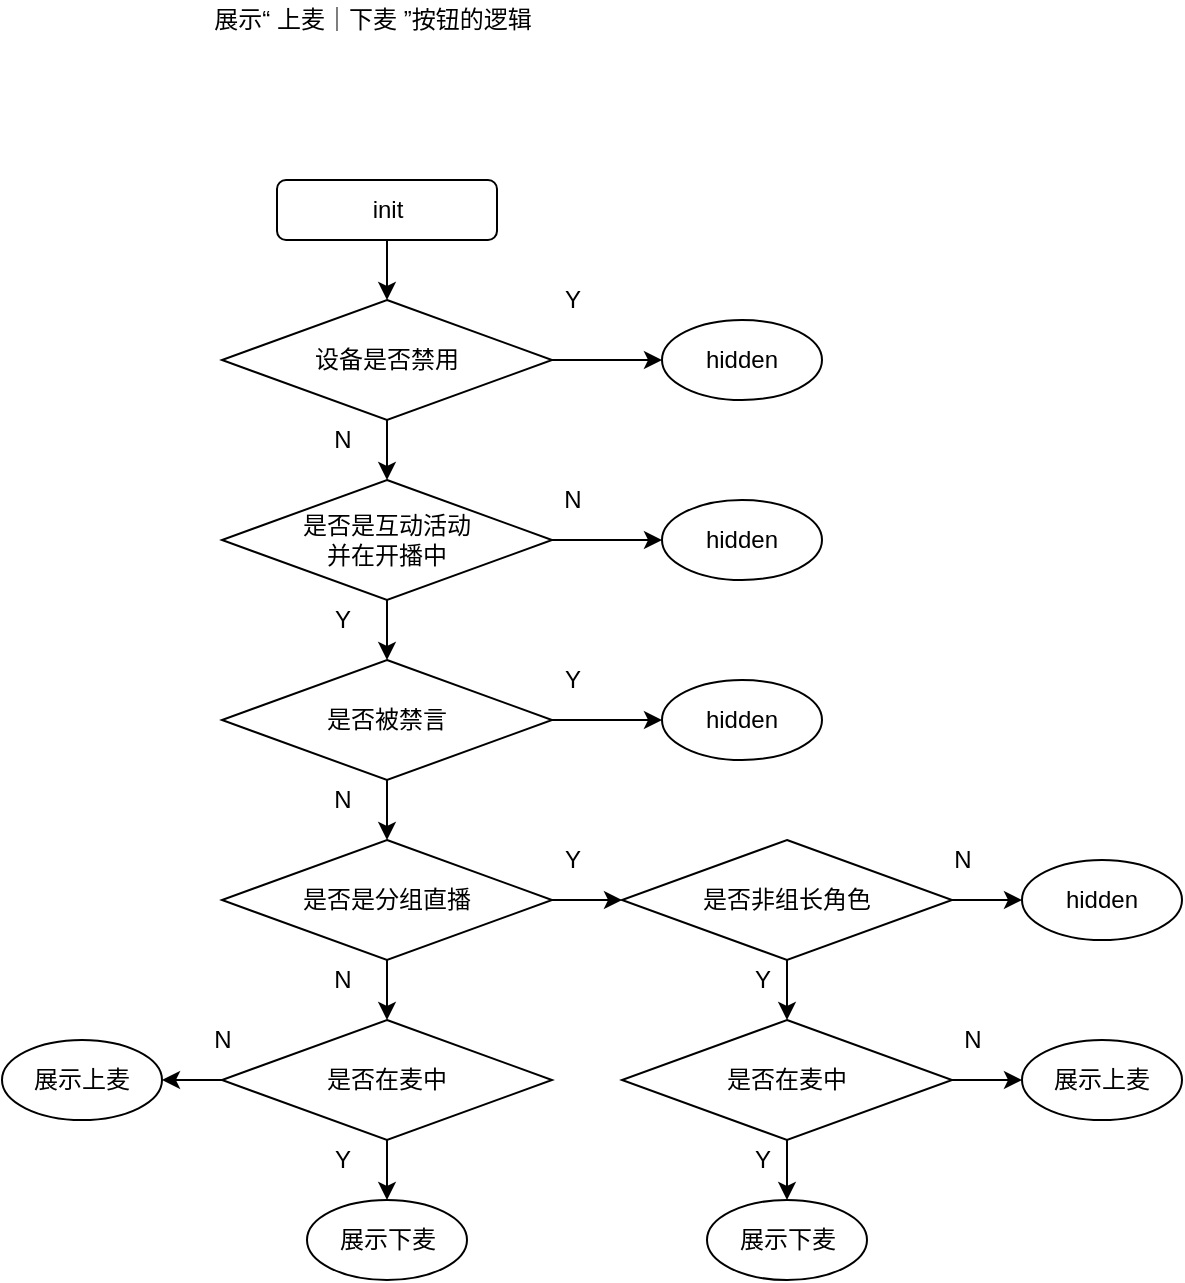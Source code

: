 <mxfile>
    <diagram id="hNHlzco4m0wY0Fr4J7jx" name="第 1 页">
        <mxGraphModel dx="828" dy="556" grid="1" gridSize="10" guides="1" tooltips="1" connect="1" arrows="1" fold="1" page="1" pageScale="1" pageWidth="827" pageHeight="1169" math="0" shadow="0">
            <root>
                <mxCell id="0"/>
                <mxCell id="1" parent="0"/>
                <mxCell id="106" value="" style="edgeStyle=none;html=1;" edge="1" parent="1" source="2" target="104">
                    <mxGeometry relative="1" as="geometry"/>
                </mxCell>
                <mxCell id="2" value="init" style="rounded=1;whiteSpace=wrap;html=1;" parent="1" vertex="1">
                    <mxGeometry x="237.5" y="120" width="110" height="30" as="geometry"/>
                </mxCell>
                <mxCell id="108" value="" style="edgeStyle=none;html=1;" edge="1" parent="1" source="104" target="107">
                    <mxGeometry relative="1" as="geometry"/>
                </mxCell>
                <mxCell id="112" value="" style="edgeStyle=none;html=1;" edge="1" parent="1" source="104" target="111">
                    <mxGeometry relative="1" as="geometry"/>
                </mxCell>
                <mxCell id="104" value="设备是否禁用" style="rhombus;whiteSpace=wrap;html=1;" vertex="1" parent="1">
                    <mxGeometry x="210" y="180" width="165" height="60" as="geometry"/>
                </mxCell>
                <mxCell id="107" value="hidden" style="ellipse;whiteSpace=wrap;html=1;" vertex="1" parent="1">
                    <mxGeometry x="430" y="190" width="80" height="40" as="geometry"/>
                </mxCell>
                <mxCell id="109" value="Y" style="text;html=1;align=center;verticalAlign=middle;resizable=0;points=[];autosize=1;strokeColor=none;fillColor=none;" vertex="1" parent="1">
                    <mxGeometry x="375" y="170" width="20" height="20" as="geometry"/>
                </mxCell>
                <mxCell id="110" value="N" style="text;html=1;align=center;verticalAlign=middle;resizable=0;points=[];autosize=1;strokeColor=none;fillColor=none;" vertex="1" parent="1">
                    <mxGeometry x="260" y="240" width="20" height="20" as="geometry"/>
                </mxCell>
                <mxCell id="116" value="" style="edgeStyle=none;html=1;" edge="1" parent="1" source="111" target="114">
                    <mxGeometry relative="1" as="geometry"/>
                </mxCell>
                <mxCell id="122" value="" style="edgeStyle=none;html=1;" edge="1" parent="1" source="111" target="119">
                    <mxGeometry relative="1" as="geometry"/>
                </mxCell>
                <mxCell id="111" value="是否是互动活动&lt;br&gt;并在开播中" style="rhombus;whiteSpace=wrap;html=1;" vertex="1" parent="1">
                    <mxGeometry x="210" y="270" width="165" height="60" as="geometry"/>
                </mxCell>
                <mxCell id="113" value="展示“ 上麦｜下麦 ”按钮的逻辑" style="text;html=1;align=center;verticalAlign=middle;resizable=0;points=[];autosize=1;strokeColor=none;fillColor=none;" vertex="1" parent="1">
                    <mxGeometry x="200" y="30" width="170" height="20" as="geometry"/>
                </mxCell>
                <mxCell id="114" value="hidden" style="ellipse;whiteSpace=wrap;html=1;" vertex="1" parent="1">
                    <mxGeometry x="430" y="280" width="80" height="40" as="geometry"/>
                </mxCell>
                <mxCell id="115" value="N" style="text;html=1;align=center;verticalAlign=middle;resizable=0;points=[];autosize=1;strokeColor=none;fillColor=none;" vertex="1" parent="1">
                    <mxGeometry x="375" y="270" width="20" height="20" as="geometry"/>
                </mxCell>
                <mxCell id="117" value="Y" style="text;html=1;align=center;verticalAlign=middle;resizable=0;points=[];autosize=1;strokeColor=none;fillColor=none;" vertex="1" parent="1">
                    <mxGeometry x="260" y="330" width="20" height="20" as="geometry"/>
                </mxCell>
                <mxCell id="118" value="" style="edgeStyle=none;html=1;" edge="1" parent="1" source="119" target="120">
                    <mxGeometry relative="1" as="geometry"/>
                </mxCell>
                <mxCell id="124" value="" style="edgeStyle=none;html=1;" edge="1" parent="1" source="119">
                    <mxGeometry relative="1" as="geometry">
                        <mxPoint x="292.5" y="450" as="targetPoint"/>
                    </mxGeometry>
                </mxCell>
                <mxCell id="119" value="是否被禁言" style="rhombus;whiteSpace=wrap;html=1;" vertex="1" parent="1">
                    <mxGeometry x="210" y="360" width="165" height="60" as="geometry"/>
                </mxCell>
                <mxCell id="120" value="hidden" style="ellipse;whiteSpace=wrap;html=1;" vertex="1" parent="1">
                    <mxGeometry x="430" y="370" width="80" height="40" as="geometry"/>
                </mxCell>
                <mxCell id="121" value="Y" style="text;html=1;align=center;verticalAlign=middle;resizable=0;points=[];autosize=1;strokeColor=none;fillColor=none;" vertex="1" parent="1">
                    <mxGeometry x="375" y="360" width="20" height="20" as="geometry"/>
                </mxCell>
                <mxCell id="125" value="N" style="text;html=1;align=center;verticalAlign=middle;resizable=0;points=[];autosize=1;strokeColor=none;fillColor=none;" vertex="1" parent="1">
                    <mxGeometry x="260" y="420" width="20" height="20" as="geometry"/>
                </mxCell>
                <mxCell id="126" value="" style="edgeStyle=none;html=1;" edge="1" parent="1" source="127">
                    <mxGeometry relative="1" as="geometry">
                        <mxPoint x="292.5" y="540" as="targetPoint"/>
                    </mxGeometry>
                </mxCell>
                <mxCell id="131" value="" style="edgeStyle=none;html=1;" edge="1" parent="1" source="127" target="130">
                    <mxGeometry relative="1" as="geometry"/>
                </mxCell>
                <mxCell id="127" value="是否是分组直播" style="rhombus;whiteSpace=wrap;html=1;" vertex="1" parent="1">
                    <mxGeometry x="210" y="450" width="165" height="60" as="geometry"/>
                </mxCell>
                <mxCell id="128" value="N" style="text;html=1;align=center;verticalAlign=middle;resizable=0;points=[];autosize=1;strokeColor=none;fillColor=none;" vertex="1" parent="1">
                    <mxGeometry x="260" y="510" width="20" height="20" as="geometry"/>
                </mxCell>
                <mxCell id="129" value="Y" style="text;html=1;align=center;verticalAlign=middle;resizable=0;points=[];autosize=1;strokeColor=none;fillColor=none;" vertex="1" parent="1">
                    <mxGeometry x="375" y="450" width="20" height="20" as="geometry"/>
                </mxCell>
                <mxCell id="133" value="" style="edgeStyle=none;html=1;" edge="1" parent="1" source="130" target="132">
                    <mxGeometry relative="1" as="geometry"/>
                </mxCell>
                <mxCell id="135" value="" style="edgeStyle=none;html=1;" edge="1" parent="1" source="130" target="134">
                    <mxGeometry relative="1" as="geometry"/>
                </mxCell>
                <mxCell id="130" value="是否非组长角色" style="rhombus;whiteSpace=wrap;html=1;" vertex="1" parent="1">
                    <mxGeometry x="410" y="450" width="165" height="60" as="geometry"/>
                </mxCell>
                <mxCell id="139" value="" style="edgeStyle=none;html=1;" edge="1" parent="1" source="132">
                    <mxGeometry relative="1" as="geometry">
                        <mxPoint x="492.5" y="630" as="targetPoint"/>
                    </mxGeometry>
                </mxCell>
                <mxCell id="143" value="" style="edgeStyle=none;html=1;" edge="1" parent="1" source="132" target="142">
                    <mxGeometry relative="1" as="geometry"/>
                </mxCell>
                <mxCell id="132" value="是否在麦中" style="rhombus;whiteSpace=wrap;html=1;" vertex="1" parent="1">
                    <mxGeometry x="410" y="540" width="165" height="60" as="geometry"/>
                </mxCell>
                <mxCell id="134" value="hidden" style="ellipse;whiteSpace=wrap;html=1;" vertex="1" parent="1">
                    <mxGeometry x="610" y="460" width="80" height="40" as="geometry"/>
                </mxCell>
                <mxCell id="136" value="Y" style="text;html=1;align=center;verticalAlign=middle;resizable=0;points=[];autosize=1;strokeColor=none;fillColor=none;" vertex="1" parent="1">
                    <mxGeometry x="470" y="510" width="20" height="20" as="geometry"/>
                </mxCell>
                <mxCell id="137" value="N" style="text;html=1;align=center;verticalAlign=middle;resizable=0;points=[];autosize=1;strokeColor=none;fillColor=none;" vertex="1" parent="1">
                    <mxGeometry x="570" y="450" width="20" height="20" as="geometry"/>
                </mxCell>
                <mxCell id="141" value="展示下麦" style="ellipse;whiteSpace=wrap;html=1;" vertex="1" parent="1">
                    <mxGeometry x="452.5" y="630" width="80" height="40" as="geometry"/>
                </mxCell>
                <mxCell id="142" value="展示上麦" style="ellipse;whiteSpace=wrap;html=1;" vertex="1" parent="1">
                    <mxGeometry x="610" y="550" width="80" height="40" as="geometry"/>
                </mxCell>
                <mxCell id="151" value="" style="edgeStyle=none;html=1;" edge="1" parent="1" source="144" target="145">
                    <mxGeometry relative="1" as="geometry"/>
                </mxCell>
                <mxCell id="152" value="" style="edgeStyle=none;html=1;" edge="1" parent="1" source="144" target="146">
                    <mxGeometry relative="1" as="geometry"/>
                </mxCell>
                <mxCell id="144" value="是否在麦中" style="rhombus;whiteSpace=wrap;html=1;" vertex="1" parent="1">
                    <mxGeometry x="210" y="540" width="165" height="60" as="geometry"/>
                </mxCell>
                <mxCell id="145" value="展示下麦" style="ellipse;whiteSpace=wrap;html=1;" vertex="1" parent="1">
                    <mxGeometry x="252.5" y="630" width="80" height="40" as="geometry"/>
                </mxCell>
                <mxCell id="146" value="展示上麦" style="ellipse;whiteSpace=wrap;html=1;" vertex="1" parent="1">
                    <mxGeometry x="100" y="550" width="80" height="40" as="geometry"/>
                </mxCell>
                <mxCell id="148" value="Y" style="text;html=1;align=center;verticalAlign=middle;resizable=0;points=[];autosize=1;strokeColor=none;fillColor=none;" vertex="1" parent="1">
                    <mxGeometry x="470" y="600" width="20" height="20" as="geometry"/>
                </mxCell>
                <mxCell id="150" value="N" style="text;html=1;align=center;verticalAlign=middle;resizable=0;points=[];autosize=1;strokeColor=none;fillColor=none;" vertex="1" parent="1">
                    <mxGeometry x="575" y="540" width="20" height="20" as="geometry"/>
                </mxCell>
                <mxCell id="153" value="N" style="text;html=1;align=center;verticalAlign=middle;resizable=0;points=[];autosize=1;strokeColor=none;fillColor=none;" vertex="1" parent="1">
                    <mxGeometry x="200" y="540" width="20" height="20" as="geometry"/>
                </mxCell>
                <mxCell id="154" value="Y" style="text;html=1;align=center;verticalAlign=middle;resizable=0;points=[];autosize=1;strokeColor=none;fillColor=none;" vertex="1" parent="1">
                    <mxGeometry x="260" y="600" width="20" height="20" as="geometry"/>
                </mxCell>
            </root>
        </mxGraphModel>
    </diagram>
</mxfile>